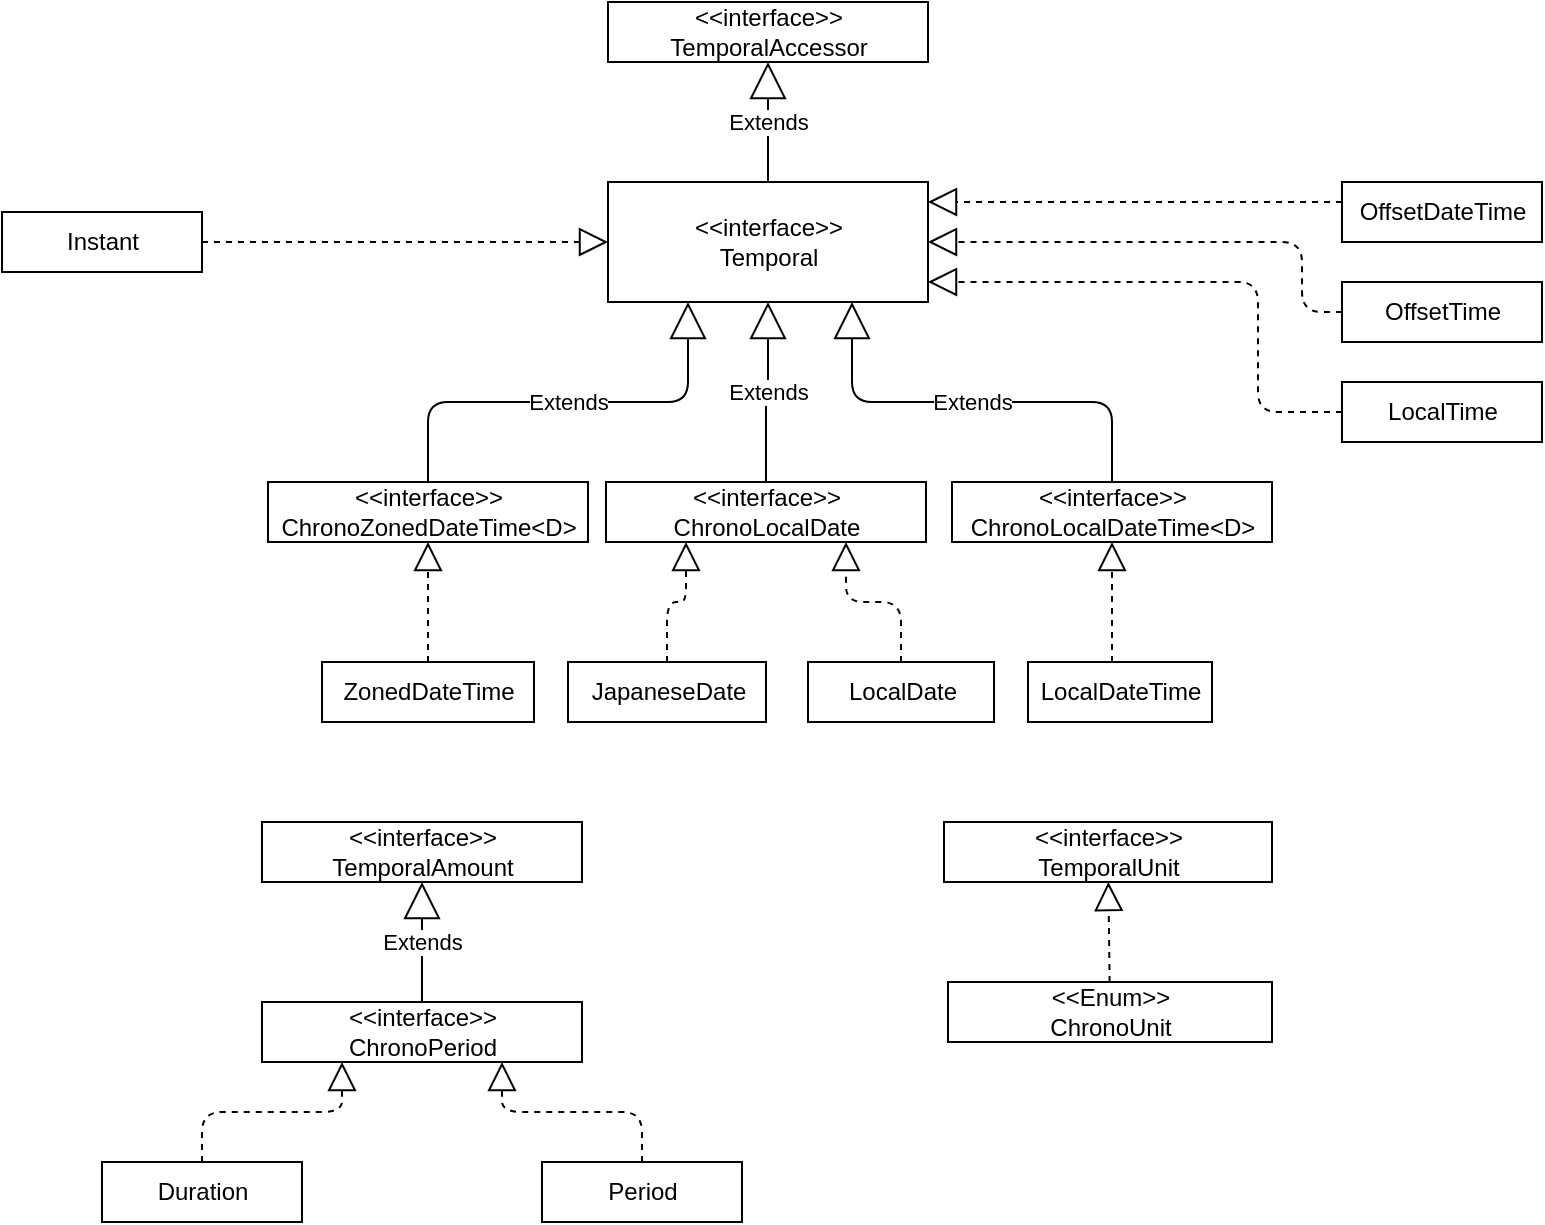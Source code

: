 <mxfile version="14.6.13" type="device"><diagram id="C5RBs43oDa-KdzZeNtuy" name="Page-1"><mxGraphModel dx="1086" dy="806" grid="1" gridSize="10" guides="1" tooltips="1" connect="1" arrows="1" fold="1" page="1" pageScale="1" pageWidth="827" pageHeight="1169" math="0" shadow="0"><root><mxCell id="WIyWlLk6GJQsqaUBKTNV-0"/><mxCell id="WIyWlLk6GJQsqaUBKTNV-1" parent="WIyWlLk6GJQsqaUBKTNV-0"/><mxCell id="PKobOSGxq_WZb18Om1Ik-0" value="&amp;lt;&amp;lt;interface&amp;gt;&amp;gt;&lt;br&gt;TemporalAccessor" style="html=1;" parent="WIyWlLk6GJQsqaUBKTNV-1" vertex="1"><mxGeometry x="333" y="70" width="160" height="30" as="geometry"/></mxCell><mxCell id="PKobOSGxq_WZb18Om1Ik-1" value="&amp;lt;&amp;lt;interface&amp;gt;&amp;gt;&lt;br&gt;Temporal" style="html=1;" parent="WIyWlLk6GJQsqaUBKTNV-1" vertex="1"><mxGeometry x="333" y="160" width="160" height="60" as="geometry"/></mxCell><mxCell id="PKobOSGxq_WZb18Om1Ik-2" value="&amp;lt;&amp;lt;interface&amp;gt;&amp;gt;&lt;br&gt;ChronoLocalDate" style="html=1;" parent="WIyWlLk6GJQsqaUBKTNV-1" vertex="1"><mxGeometry x="332" y="310" width="160" height="30" as="geometry"/></mxCell><mxCell id="PKobOSGxq_WZb18Om1Ik-3" value="LocalDate" style="html=1;" parent="WIyWlLk6GJQsqaUBKTNV-1" vertex="1"><mxGeometry x="433" y="400" width="93" height="30" as="geometry"/></mxCell><mxCell id="PKobOSGxq_WZb18Om1Ik-5" value="Extends" style="endArrow=block;endSize=16;endFill=0;html=1;" parent="WIyWlLk6GJQsqaUBKTNV-1" source="PKobOSGxq_WZb18Om1Ik-1" target="PKobOSGxq_WZb18Om1Ik-0" edge="1"><mxGeometry width="160" relative="1" as="geometry"><mxPoint x="473" y="290" as="sourcePoint"/><mxPoint x="633" y="290" as="targetPoint"/></mxGeometry></mxCell><mxCell id="PKobOSGxq_WZb18Om1Ik-6" value="Extends" style="endArrow=block;endSize=16;endFill=0;html=1;exitX=0.5;exitY=0;exitDx=0;exitDy=0;edgeStyle=orthogonalEdgeStyle;entryX=0.5;entryY=1;entryDx=0;entryDy=0;" parent="WIyWlLk6GJQsqaUBKTNV-1" source="PKobOSGxq_WZb18Om1Ik-2" target="PKobOSGxq_WZb18Om1Ik-1" edge="1"><mxGeometry width="160" relative="1" as="geometry"><mxPoint x="533" y="340" as="sourcePoint"/><mxPoint x="693" y="340" as="targetPoint"/></mxGeometry></mxCell><mxCell id="PKobOSGxq_WZb18Om1Ik-9" value="JapaneseDate" style="html=1;" parent="WIyWlLk6GJQsqaUBKTNV-1" vertex="1"><mxGeometry x="313" y="400" width="99" height="30" as="geometry"/></mxCell><mxCell id="PKobOSGxq_WZb18Om1Ik-13" value="&amp;lt;&amp;lt;interface&amp;gt;&amp;gt;&lt;br&gt;ChronoLocalDateTime&amp;lt;D&amp;gt;" style="html=1;" parent="WIyWlLk6GJQsqaUBKTNV-1" vertex="1"><mxGeometry x="505" y="310" width="160" height="30" as="geometry"/></mxCell><mxCell id="PKobOSGxq_WZb18Om1Ik-14" value="&amp;lt;&amp;lt;interface&amp;gt;&amp;gt;&lt;br&gt;ChronoZonedDateTime&amp;lt;D&amp;gt;" style="html=1;" parent="WIyWlLk6GJQsqaUBKTNV-1" vertex="1"><mxGeometry x="163" y="310" width="160" height="30" as="geometry"/></mxCell><mxCell id="PKobOSGxq_WZb18Om1Ik-15" value="Extends" style="endArrow=block;endSize=16;endFill=0;html=1;edgeStyle=orthogonalEdgeStyle;" parent="WIyWlLk6GJQsqaUBKTNV-1" source="PKobOSGxq_WZb18Om1Ik-13" target="PKobOSGxq_WZb18Om1Ik-1" edge="1"><mxGeometry width="160" relative="1" as="geometry"><mxPoint x="533" y="340" as="sourcePoint"/><mxPoint x="433" y="260" as="targetPoint"/><Array as="points"><mxPoint x="585" y="270"/><mxPoint x="455" y="270"/></Array></mxGeometry></mxCell><mxCell id="PKobOSGxq_WZb18Om1Ik-16" value="Extends" style="endArrow=block;endSize=16;endFill=0;html=1;entryX=0.25;entryY=1;entryDx=0;entryDy=0;edgeStyle=orthogonalEdgeStyle;exitX=0.5;exitY=0;exitDx=0;exitDy=0;" parent="WIyWlLk6GJQsqaUBKTNV-1" source="PKobOSGxq_WZb18Om1Ik-14" target="PKobOSGxq_WZb18Om1Ik-1" edge="1"><mxGeometry width="160" relative="1" as="geometry"><mxPoint x="443" y="320" as="sourcePoint"/><mxPoint x="443" y="270" as="targetPoint"/><Array as="points"><mxPoint x="243" y="270"/><mxPoint x="373" y="270"/></Array></mxGeometry></mxCell><mxCell id="PKobOSGxq_WZb18Om1Ik-17" value="ZonedDateTime" style="html=1;" parent="WIyWlLk6GJQsqaUBKTNV-1" vertex="1"><mxGeometry x="190" y="400" width="106" height="30" as="geometry"/></mxCell><mxCell id="PKobOSGxq_WZb18Om1Ik-18" value="" style="endArrow=block;dashed=1;endFill=0;endSize=12;html=1;" parent="WIyWlLk6GJQsqaUBKTNV-1" source="PKobOSGxq_WZb18Om1Ik-17" target="PKobOSGxq_WZb18Om1Ik-14" edge="1"><mxGeometry width="160" relative="1" as="geometry"><mxPoint x="623" y="340" as="sourcePoint"/><mxPoint x="783" y="340" as="targetPoint"/></mxGeometry></mxCell><mxCell id="PKobOSGxq_WZb18Om1Ik-19" value="LocalDateTime" style="html=1;" parent="WIyWlLk6GJQsqaUBKTNV-1" vertex="1"><mxGeometry x="543" y="400" width="92" height="30" as="geometry"/></mxCell><mxCell id="PKobOSGxq_WZb18Om1Ik-20" value="" style="endArrow=block;dashed=1;endFill=0;endSize=12;html=1;" parent="WIyWlLk6GJQsqaUBKTNV-1" target="PKobOSGxq_WZb18Om1Ik-13" edge="1"><mxGeometry width="160" relative="1" as="geometry"><mxPoint x="585" y="400" as="sourcePoint"/><mxPoint x="315" y="350" as="targetPoint"/></mxGeometry></mxCell><mxCell id="PKobOSGxq_WZb18Om1Ik-21" value="" style="endArrow=block;dashed=1;endFill=0;endSize=12;html=1;exitX=0.5;exitY=0;exitDx=0;exitDy=0;edgeStyle=orthogonalEdgeStyle;entryX=0.25;entryY=1;entryDx=0;entryDy=0;" parent="WIyWlLk6GJQsqaUBKTNV-1" source="PKobOSGxq_WZb18Om1Ik-9" target="PKobOSGxq_WZb18Om1Ik-2" edge="1"><mxGeometry width="160" relative="1" as="geometry"><mxPoint x="136" y="410" as="sourcePoint"/><mxPoint x="136" y="350" as="targetPoint"/></mxGeometry></mxCell><mxCell id="PKobOSGxq_WZb18Om1Ik-22" value="" style="endArrow=block;dashed=1;endFill=0;endSize=12;html=1;edgeStyle=orthogonalEdgeStyle;entryX=0.75;entryY=1;entryDx=0;entryDy=0;" parent="WIyWlLk6GJQsqaUBKTNV-1" source="PKobOSGxq_WZb18Om1Ik-3" target="PKobOSGxq_WZb18Om1Ik-2" edge="1"><mxGeometry width="160" relative="1" as="geometry"><mxPoint x="359" y="410" as="sourcePoint"/><mxPoint x="376" y="350" as="targetPoint"/></mxGeometry></mxCell><mxCell id="PKobOSGxq_WZb18Om1Ik-23" value="LocalTime" style="html=1;" parent="WIyWlLk6GJQsqaUBKTNV-1" vertex="1"><mxGeometry x="700" y="260" width="100" height="30" as="geometry"/></mxCell><mxCell id="PKobOSGxq_WZb18Om1Ik-24" value="" style="endArrow=block;dashed=1;endFill=0;endSize=12;html=1;edgeStyle=orthogonalEdgeStyle;" parent="WIyWlLk6GJQsqaUBKTNV-1" source="PKobOSGxq_WZb18Om1Ik-23" target="PKobOSGxq_WZb18Om1Ik-1" edge="1"><mxGeometry width="160" relative="1" as="geometry"><mxPoint x="698" y="340" as="sourcePoint"/><mxPoint x="688" y="340" as="targetPoint"/><Array as="points"><mxPoint x="658" y="275"/><mxPoint x="658" y="210"/></Array></mxGeometry></mxCell><mxCell id="PKobOSGxq_WZb18Om1Ik-25" value="OffsetDateTime" style="html=1;" parent="WIyWlLk6GJQsqaUBKTNV-1" vertex="1"><mxGeometry x="700" y="160" width="100" height="30" as="geometry"/></mxCell><mxCell id="PKobOSGxq_WZb18Om1Ik-27" value="" style="endArrow=block;dashed=1;endFill=0;endSize=12;html=1;edgeStyle=orthogonalEdgeStyle;" parent="WIyWlLk6GJQsqaUBKTNV-1" source="PKobOSGxq_WZb18Om1Ik-25" target="PKobOSGxq_WZb18Om1Ik-1" edge="1"><mxGeometry width="160" relative="1" as="geometry"><mxPoint x="588" y="530" as="sourcePoint"/><mxPoint x="748" y="530" as="targetPoint"/><Array as="points"><mxPoint x="580" y="170"/><mxPoint x="580" y="170"/></Array></mxGeometry></mxCell><mxCell id="PKobOSGxq_WZb18Om1Ik-28" value="OffsetTime" style="html=1;" parent="WIyWlLk6GJQsqaUBKTNV-1" vertex="1"><mxGeometry x="700" y="210" width="100" height="30" as="geometry"/></mxCell><mxCell id="PKobOSGxq_WZb18Om1Ik-29" value="" style="endArrow=block;dashed=1;endFill=0;endSize=12;html=1;edgeStyle=orthogonalEdgeStyle;" parent="WIyWlLk6GJQsqaUBKTNV-1" source="PKobOSGxq_WZb18Om1Ik-28" target="PKobOSGxq_WZb18Om1Ik-1" edge="1"><mxGeometry width="160" relative="1" as="geometry"><mxPoint x="558" y="340" as="sourcePoint"/><mxPoint x="718" y="340" as="targetPoint"/><Array as="points"><mxPoint x="680" y="225"/><mxPoint x="680" y="190"/></Array></mxGeometry></mxCell><mxCell id="bCXIFVpZu0lvnrJrn8Jr-0" value="Instant" style="html=1;" parent="WIyWlLk6GJQsqaUBKTNV-1" vertex="1"><mxGeometry x="30" y="175" width="100" height="30" as="geometry"/></mxCell><mxCell id="bCXIFVpZu0lvnrJrn8Jr-1" value="Duration" style="html=1;" parent="WIyWlLk6GJQsqaUBKTNV-1" vertex="1"><mxGeometry x="80" y="650" width="100" height="30" as="geometry"/></mxCell><mxCell id="bCXIFVpZu0lvnrJrn8Jr-2" value="Period" style="html=1;" parent="WIyWlLk6GJQsqaUBKTNV-1" vertex="1"><mxGeometry x="300" y="650" width="100" height="30" as="geometry"/></mxCell><mxCell id="bCXIFVpZu0lvnrJrn8Jr-8" value="" style="endArrow=block;dashed=1;endFill=0;endSize=12;html=1;exitX=1;exitY=0.5;exitDx=0;exitDy=0;edgeStyle=orthogonalEdgeStyle;entryX=0;entryY=0.5;entryDx=0;entryDy=0;" parent="WIyWlLk6GJQsqaUBKTNV-1" source="bCXIFVpZu0lvnrJrn8Jr-0" target="PKobOSGxq_WZb18Om1Ik-1" edge="1"><mxGeometry width="160" relative="1" as="geometry"><mxPoint x="140" y="185" as="sourcePoint"/><mxPoint x="230" y="200" as="targetPoint"/></mxGeometry></mxCell><mxCell id="bCXIFVpZu0lvnrJrn8Jr-9" value="" style="endArrow=block;dashed=1;endFill=0;endSize=12;html=1;exitX=0.5;exitY=0;exitDx=0;exitDy=0;edgeStyle=orthogonalEdgeStyle;entryX=0.75;entryY=1;entryDx=0;entryDy=0;" parent="WIyWlLk6GJQsqaUBKTNV-1" source="bCXIFVpZu0lvnrJrn8Jr-2" target="GSbBtCjjMTYT5Meo2gkt-1" edge="1"><mxGeometry width="160" relative="1" as="geometry"><mxPoint x="180" y="235" as="sourcePoint"/><mxPoint x="373" y="210" as="targetPoint"/></mxGeometry></mxCell><mxCell id="bCXIFVpZu0lvnrJrn8Jr-10" value="&amp;lt;&amp;lt;interface&amp;gt;&amp;gt;&lt;br&gt;TemporalUnit" style="html=1;" parent="WIyWlLk6GJQsqaUBKTNV-1" vertex="1"><mxGeometry x="501" y="480" width="164" height="30" as="geometry"/></mxCell><mxCell id="bCXIFVpZu0lvnrJrn8Jr-12" value="&amp;lt;&amp;lt;Enum&amp;gt;&amp;gt;&lt;br&gt;ChronoUnit" style="html=1;" parent="WIyWlLk6GJQsqaUBKTNV-1" vertex="1"><mxGeometry x="503" y="560" width="162" height="30" as="geometry"/></mxCell><mxCell id="bCXIFVpZu0lvnrJrn8Jr-13" value="" style="endArrow=block;dashed=1;endFill=0;endSize=12;html=1;" parent="WIyWlLk6GJQsqaUBKTNV-1" source="bCXIFVpZu0lvnrJrn8Jr-12" target="bCXIFVpZu0lvnrJrn8Jr-10" edge="1"><mxGeometry width="160" relative="1" as="geometry"><mxPoint x="760" y="410" as="sourcePoint"/><mxPoint x="582" y="500" as="targetPoint"/></mxGeometry></mxCell><mxCell id="GSbBtCjjMTYT5Meo2gkt-0" value="&amp;lt;&amp;lt;interface&amp;gt;&amp;gt;&lt;br&gt;TemporalAmount" style="html=1;" parent="WIyWlLk6GJQsqaUBKTNV-1" vertex="1"><mxGeometry x="160" y="480" width="160" height="30" as="geometry"/></mxCell><mxCell id="GSbBtCjjMTYT5Meo2gkt-1" value="&amp;lt;&amp;lt;interface&amp;gt;&amp;gt;&lt;br&gt;ChronoPeriod" style="html=1;" parent="WIyWlLk6GJQsqaUBKTNV-1" vertex="1"><mxGeometry x="160" y="570" width="160" height="30" as="geometry"/></mxCell><mxCell id="GSbBtCjjMTYT5Meo2gkt-2" value="Extends" style="endArrow=block;endSize=16;endFill=0;html=1;" parent="WIyWlLk6GJQsqaUBKTNV-1" source="GSbBtCjjMTYT5Meo2gkt-1" target="GSbBtCjjMTYT5Meo2gkt-0" edge="1"><mxGeometry width="160" relative="1" as="geometry"><mxPoint x="300" y="700" as="sourcePoint"/><mxPoint x="460" y="700" as="targetPoint"/></mxGeometry></mxCell><mxCell id="GSbBtCjjMTYT5Meo2gkt-3" value="" style="endArrow=block;dashed=1;endFill=0;endSize=12;html=1;exitX=0.5;exitY=0;exitDx=0;exitDy=0;edgeStyle=orthogonalEdgeStyle;entryX=0.25;entryY=1;entryDx=0;entryDy=0;" parent="WIyWlLk6GJQsqaUBKTNV-1" source="bCXIFVpZu0lvnrJrn8Jr-1" target="GSbBtCjjMTYT5Meo2gkt-1" edge="1"><mxGeometry width="160" relative="1" as="geometry"><mxPoint x="360" y="660" as="sourcePoint"/><mxPoint x="290" y="610" as="targetPoint"/></mxGeometry></mxCell></root></mxGraphModel></diagram></mxfile>